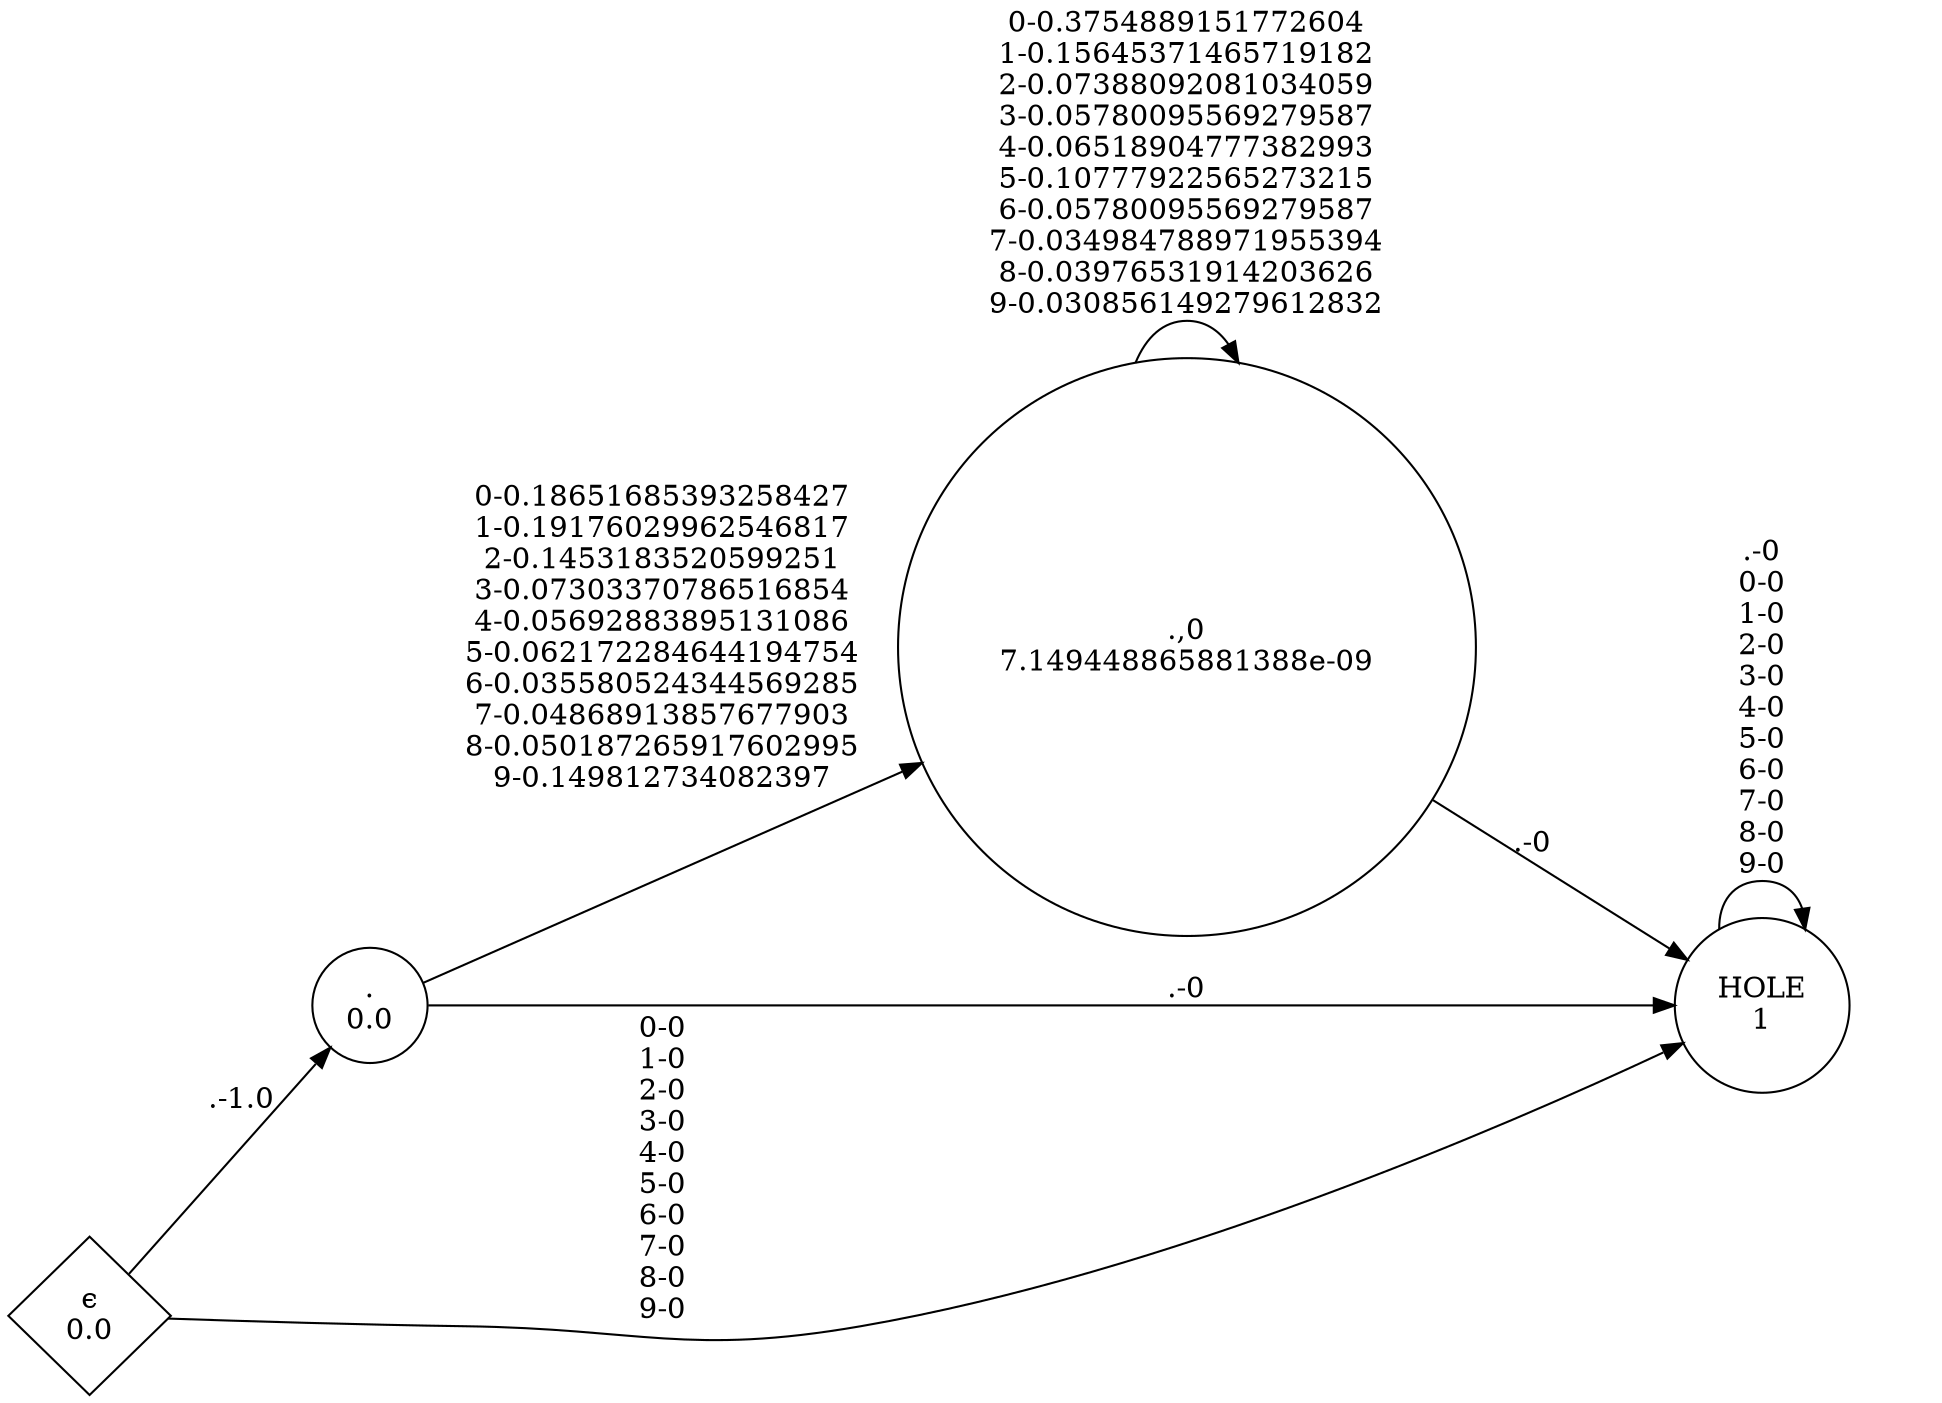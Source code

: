 digraph weighted_automaton {
	margin=0 rankdir=LR size=15
	node [shape=circle]
	"." [label=".
0.0"]
	"." -> ".,0" [label="0-0.18651685393258427
1-0.19176029962546817
2-0.1453183520599251
3-0.07303370786516854
4-0.05692883895131086
5-0.062172284644194754
6-0.035580524344569285
7-0.04868913857677903
8-0.050187265917602995
9-0.149812734082397"]
	"." -> HOLE [label=".-0"]
	".,0" [label=".,0
7.149448865881388e-09"]
	".,0" -> ".,0" [label="0-0.3754889151772604
1-0.15645371465719182
2-0.07388092081034059
3-0.05780095569279587
4-0.06518904777382993
5-0.10777922565273215
6-0.05780095569279587
7-0.034984788971955394
8-0.03976531914203626
9-0.030856149279612832"]
	".,0" -> HOLE [label=".-0"]
	HOLE [label="HOLE
1"]
	HOLE -> HOLE [label=".-0
0-0
1-0
2-0
3-0
4-0
5-0
6-0
7-0
8-0
9-0"]
	"ϵ" [label="ϵ
0.0" shape=diamond]
	"ϵ" -> "." [label=".-1.0"]
	"ϵ" -> HOLE [label="0-0
1-0
2-0
3-0
4-0
5-0
6-0
7-0
8-0
9-0"]
}
